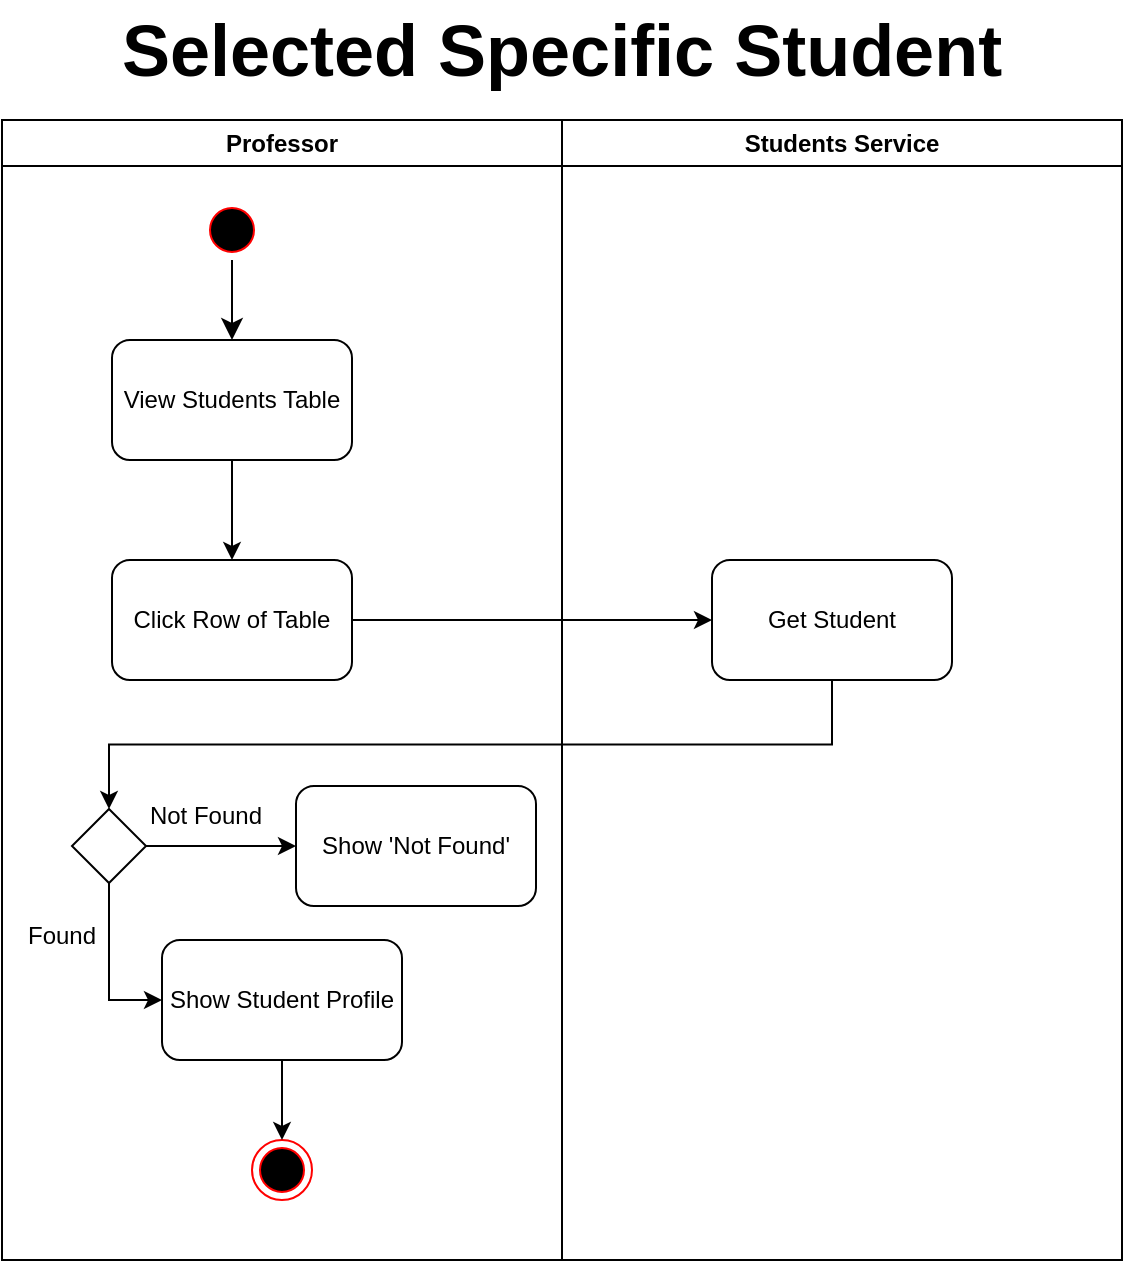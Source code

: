 <mxfile version="27.0.9">
  <diagram name="Page-1" id="e7e014a7-5840-1c2e-5031-d8a46d1fe8dd">
    <mxGraphModel dx="1426" dy="793" grid="1" gridSize="10" guides="1" tooltips="1" connect="1" arrows="1" fold="1" page="1" pageScale="1" pageWidth="1169" pageHeight="826" background="none" math="0" shadow="0">
      <root>
        <mxCell id="0" />
        <mxCell id="1" parent="0" />
        <mxCell id="2" value="Professor" style="swimlane;whiteSpace=wrap" parent="1" vertex="1">
          <mxGeometry x="305" y="80" width="280" height="570" as="geometry" />
        </mxCell>
        <mxCell id="5" value="" style="ellipse;shape=startState;fillColor=#000000;strokeColor=#ff0000;" parent="2" vertex="1">
          <mxGeometry x="100" y="40" width="30" height="30" as="geometry" />
        </mxCell>
        <mxCell id="6" value="" style="edgeStyle=elbowEdgeStyle;elbow=horizontal;verticalAlign=bottom;endArrow=classic;endSize=8;strokeColor=light-dark(#000000, #ff9090);endFill=1;rounded=0" parent="2" source="5" edge="1">
          <mxGeometry x="100" y="40" as="geometry">
            <mxPoint x="115" y="110" as="targetPoint" />
          </mxGeometry>
        </mxCell>
        <mxCell id="5LyRE0h_gIaYNYSIcGGZ-44" style="edgeStyle=orthogonalEdgeStyle;rounded=0;orthogonalLoop=1;jettySize=auto;html=1;exitX=0.5;exitY=1;exitDx=0;exitDy=0;entryX=0.5;entryY=0;entryDx=0;entryDy=0;" edge="1" parent="2" source="5LyRE0h_gIaYNYSIcGGZ-42" target="5LyRE0h_gIaYNYSIcGGZ-43">
          <mxGeometry relative="1" as="geometry" />
        </mxCell>
        <mxCell id="5LyRE0h_gIaYNYSIcGGZ-42" value="View Students Table" style="rounded=1;whiteSpace=wrap;html=1;" vertex="1" parent="2">
          <mxGeometry x="55" y="110" width="120" height="60" as="geometry" />
        </mxCell>
        <mxCell id="5LyRE0h_gIaYNYSIcGGZ-43" value="Click Row of Table" style="rounded=1;whiteSpace=wrap;html=1;" vertex="1" parent="2">
          <mxGeometry x="55" y="220" width="120" height="60" as="geometry" />
        </mxCell>
        <mxCell id="5LyRE0h_gIaYNYSIcGGZ-49" value="" style="ellipse;html=1;shape=endState;fillColor=#000000;strokeColor=#ff0000;" vertex="1" parent="2">
          <mxGeometry x="125" y="510" width="30" height="30" as="geometry" />
        </mxCell>
        <mxCell id="5LyRE0h_gIaYNYSIcGGZ-56" style="edgeStyle=orthogonalEdgeStyle;rounded=0;orthogonalLoop=1;jettySize=auto;html=1;entryX=0;entryY=0.5;entryDx=0;entryDy=0;" edge="1" parent="2" source="5LyRE0h_gIaYNYSIcGGZ-52" target="5LyRE0h_gIaYNYSIcGGZ-55">
          <mxGeometry relative="1" as="geometry" />
        </mxCell>
        <mxCell id="5LyRE0h_gIaYNYSIcGGZ-59" style="edgeStyle=orthogonalEdgeStyle;rounded=0;orthogonalLoop=1;jettySize=auto;html=1;exitX=0.5;exitY=1;exitDx=0;exitDy=0;entryX=0;entryY=0.5;entryDx=0;entryDy=0;" edge="1" parent="2" source="5LyRE0h_gIaYNYSIcGGZ-52" target="5LyRE0h_gIaYNYSIcGGZ-57">
          <mxGeometry relative="1" as="geometry" />
        </mxCell>
        <mxCell id="5LyRE0h_gIaYNYSIcGGZ-52" value="" style="rhombus;whiteSpace=wrap;html=1;" vertex="1" parent="2">
          <mxGeometry x="35" y="344.5" width="37" height="37" as="geometry" />
        </mxCell>
        <mxCell id="5LyRE0h_gIaYNYSIcGGZ-55" value="Show &#39;Not Found&#39;" style="rounded=1;whiteSpace=wrap;html=1;" vertex="1" parent="2">
          <mxGeometry x="147" y="333" width="120" height="60" as="geometry" />
        </mxCell>
        <mxCell id="5LyRE0h_gIaYNYSIcGGZ-58" style="edgeStyle=orthogonalEdgeStyle;rounded=0;orthogonalLoop=1;jettySize=auto;html=1;exitX=0.5;exitY=1;exitDx=0;exitDy=0;entryX=0.5;entryY=0;entryDx=0;entryDy=0;" edge="1" parent="2" source="5LyRE0h_gIaYNYSIcGGZ-57" target="5LyRE0h_gIaYNYSIcGGZ-49">
          <mxGeometry relative="1" as="geometry" />
        </mxCell>
        <mxCell id="5LyRE0h_gIaYNYSIcGGZ-57" value="Show Student Profile" style="rounded=1;whiteSpace=wrap;html=1;" vertex="1" parent="2">
          <mxGeometry x="80" y="410" width="120" height="60" as="geometry" />
        </mxCell>
        <mxCell id="5LyRE0h_gIaYNYSIcGGZ-61" value="Not Found" style="text;html=1;align=center;verticalAlign=middle;whiteSpace=wrap;rounded=0;" vertex="1" parent="2">
          <mxGeometry x="72" y="333" width="60" height="30" as="geometry" />
        </mxCell>
        <mxCell id="5LyRE0h_gIaYNYSIcGGZ-62" value="Found" style="text;html=1;align=center;verticalAlign=middle;whiteSpace=wrap;rounded=0;" vertex="1" parent="2">
          <mxGeometry y="393" width="60" height="30" as="geometry" />
        </mxCell>
        <mxCell id="3" value="Students Service" style="swimlane;whiteSpace=wrap" parent="1" vertex="1">
          <mxGeometry x="585" y="80" width="280" height="570" as="geometry" />
        </mxCell>
        <mxCell id="5LyRE0h_gIaYNYSIcGGZ-51" value="Get Student" style="rounded=1;whiteSpace=wrap;html=1;" vertex="1" parent="3">
          <mxGeometry x="75" y="220" width="120" height="60" as="geometry" />
        </mxCell>
        <mxCell id="5LyRE0h_gIaYNYSIcGGZ-41" value="Selected Specific Student" style="text;html=1;align=center;verticalAlign=middle;whiteSpace=wrap;rounded=0;fontSize=36;fontStyle=1" vertex="1" parent="1">
          <mxGeometry x="310" y="20" width="550" height="50" as="geometry" />
        </mxCell>
        <mxCell id="5LyRE0h_gIaYNYSIcGGZ-53" style="edgeStyle=orthogonalEdgeStyle;rounded=0;orthogonalLoop=1;jettySize=auto;html=1;exitX=1;exitY=0.5;exitDx=0;exitDy=0;entryX=0;entryY=0.5;entryDx=0;entryDy=0;" edge="1" parent="1" source="5LyRE0h_gIaYNYSIcGGZ-43" target="5LyRE0h_gIaYNYSIcGGZ-51">
          <mxGeometry relative="1" as="geometry" />
        </mxCell>
        <mxCell id="5LyRE0h_gIaYNYSIcGGZ-54" style="edgeStyle=orthogonalEdgeStyle;rounded=0;orthogonalLoop=1;jettySize=auto;html=1;exitX=0.5;exitY=1;exitDx=0;exitDy=0;entryX=0.5;entryY=0;entryDx=0;entryDy=0;" edge="1" parent="1" source="5LyRE0h_gIaYNYSIcGGZ-51" target="5LyRE0h_gIaYNYSIcGGZ-52">
          <mxGeometry relative="1" as="geometry" />
        </mxCell>
      </root>
    </mxGraphModel>
  </diagram>
</mxfile>
